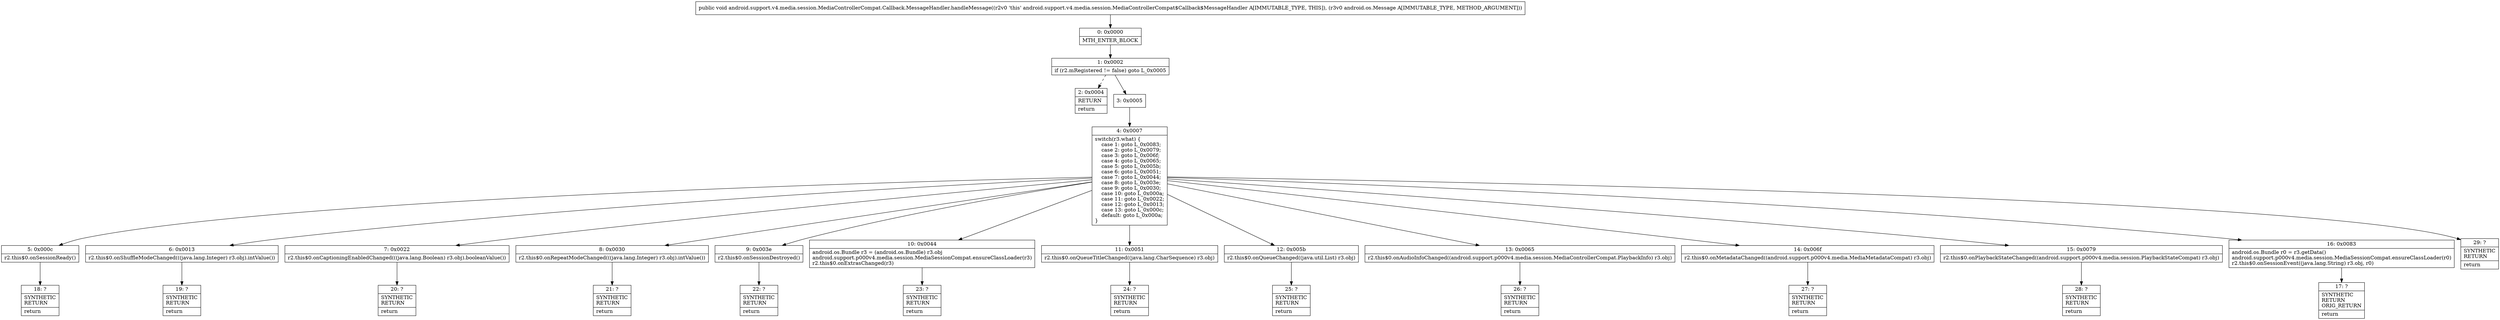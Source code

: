 digraph "CFG forandroid.support.v4.media.session.MediaControllerCompat.Callback.MessageHandler.handleMessage(Landroid\/os\/Message;)V" {
Node_0 [shape=record,label="{0\:\ 0x0000|MTH_ENTER_BLOCK\l}"];
Node_1 [shape=record,label="{1\:\ 0x0002|if (r2.mRegistered != false) goto L_0x0005\l}"];
Node_2 [shape=record,label="{2\:\ 0x0004|RETURN\l|return\l}"];
Node_3 [shape=record,label="{3\:\ 0x0005}"];
Node_4 [shape=record,label="{4\:\ 0x0007|switch(r3.what) \{\l    case 1: goto L_0x0083;\l    case 2: goto L_0x0079;\l    case 3: goto L_0x006f;\l    case 4: goto L_0x0065;\l    case 5: goto L_0x005b;\l    case 6: goto L_0x0051;\l    case 7: goto L_0x0044;\l    case 8: goto L_0x003e;\l    case 9: goto L_0x0030;\l    case 10: goto L_0x000a;\l    case 11: goto L_0x0022;\l    case 12: goto L_0x0013;\l    case 13: goto L_0x000c;\l    default: goto L_0x000a;\l\}\l}"];
Node_5 [shape=record,label="{5\:\ 0x000c|r2.this$0.onSessionReady()\l}"];
Node_6 [shape=record,label="{6\:\ 0x0013|r2.this$0.onShuffleModeChanged(((java.lang.Integer) r3.obj).intValue())\l}"];
Node_7 [shape=record,label="{7\:\ 0x0022|r2.this$0.onCaptioningEnabledChanged(((java.lang.Boolean) r3.obj).booleanValue())\l}"];
Node_8 [shape=record,label="{8\:\ 0x0030|r2.this$0.onRepeatModeChanged(((java.lang.Integer) r3.obj).intValue())\l}"];
Node_9 [shape=record,label="{9\:\ 0x003e|r2.this$0.onSessionDestroyed()\l}"];
Node_10 [shape=record,label="{10\:\ 0x0044|android.os.Bundle r3 = (android.os.Bundle) r3.obj\landroid.support.p000v4.media.session.MediaSessionCompat.ensureClassLoader(r3)\lr2.this$0.onExtrasChanged(r3)\l}"];
Node_11 [shape=record,label="{11\:\ 0x0051|r2.this$0.onQueueTitleChanged((java.lang.CharSequence) r3.obj)\l}"];
Node_12 [shape=record,label="{12\:\ 0x005b|r2.this$0.onQueueChanged((java.util.List) r3.obj)\l}"];
Node_13 [shape=record,label="{13\:\ 0x0065|r2.this$0.onAudioInfoChanged((android.support.p000v4.media.session.MediaControllerCompat.PlaybackInfo) r3.obj)\l}"];
Node_14 [shape=record,label="{14\:\ 0x006f|r2.this$0.onMetadataChanged((android.support.p000v4.media.MediaMetadataCompat) r3.obj)\l}"];
Node_15 [shape=record,label="{15\:\ 0x0079|r2.this$0.onPlaybackStateChanged((android.support.p000v4.media.session.PlaybackStateCompat) r3.obj)\l}"];
Node_16 [shape=record,label="{16\:\ 0x0083|android.os.Bundle r0 = r3.getData()\landroid.support.p000v4.media.session.MediaSessionCompat.ensureClassLoader(r0)\lr2.this$0.onSessionEvent((java.lang.String) r3.obj, r0)\l}"];
Node_17 [shape=record,label="{17\:\ ?|SYNTHETIC\lRETURN\lORIG_RETURN\l|return\l}"];
Node_18 [shape=record,label="{18\:\ ?|SYNTHETIC\lRETURN\l|return\l}"];
Node_19 [shape=record,label="{19\:\ ?|SYNTHETIC\lRETURN\l|return\l}"];
Node_20 [shape=record,label="{20\:\ ?|SYNTHETIC\lRETURN\l|return\l}"];
Node_21 [shape=record,label="{21\:\ ?|SYNTHETIC\lRETURN\l|return\l}"];
Node_22 [shape=record,label="{22\:\ ?|SYNTHETIC\lRETURN\l|return\l}"];
Node_23 [shape=record,label="{23\:\ ?|SYNTHETIC\lRETURN\l|return\l}"];
Node_24 [shape=record,label="{24\:\ ?|SYNTHETIC\lRETURN\l|return\l}"];
Node_25 [shape=record,label="{25\:\ ?|SYNTHETIC\lRETURN\l|return\l}"];
Node_26 [shape=record,label="{26\:\ ?|SYNTHETIC\lRETURN\l|return\l}"];
Node_27 [shape=record,label="{27\:\ ?|SYNTHETIC\lRETURN\l|return\l}"];
Node_28 [shape=record,label="{28\:\ ?|SYNTHETIC\lRETURN\l|return\l}"];
Node_29 [shape=record,label="{29\:\ ?|SYNTHETIC\lRETURN\l|return\l}"];
MethodNode[shape=record,label="{public void android.support.v4.media.session.MediaControllerCompat.Callback.MessageHandler.handleMessage((r2v0 'this' android.support.v4.media.session.MediaControllerCompat$Callback$MessageHandler A[IMMUTABLE_TYPE, THIS]), (r3v0 android.os.Message A[IMMUTABLE_TYPE, METHOD_ARGUMENT])) }"];
MethodNode -> Node_0;
Node_0 -> Node_1;
Node_1 -> Node_2[style=dashed];
Node_1 -> Node_3;
Node_3 -> Node_4;
Node_4 -> Node_5;
Node_4 -> Node_6;
Node_4 -> Node_7;
Node_4 -> Node_8;
Node_4 -> Node_9;
Node_4 -> Node_10;
Node_4 -> Node_11;
Node_4 -> Node_12;
Node_4 -> Node_13;
Node_4 -> Node_14;
Node_4 -> Node_15;
Node_4 -> Node_16;
Node_4 -> Node_29;
Node_5 -> Node_18;
Node_6 -> Node_19;
Node_7 -> Node_20;
Node_8 -> Node_21;
Node_9 -> Node_22;
Node_10 -> Node_23;
Node_11 -> Node_24;
Node_12 -> Node_25;
Node_13 -> Node_26;
Node_14 -> Node_27;
Node_15 -> Node_28;
Node_16 -> Node_17;
}

